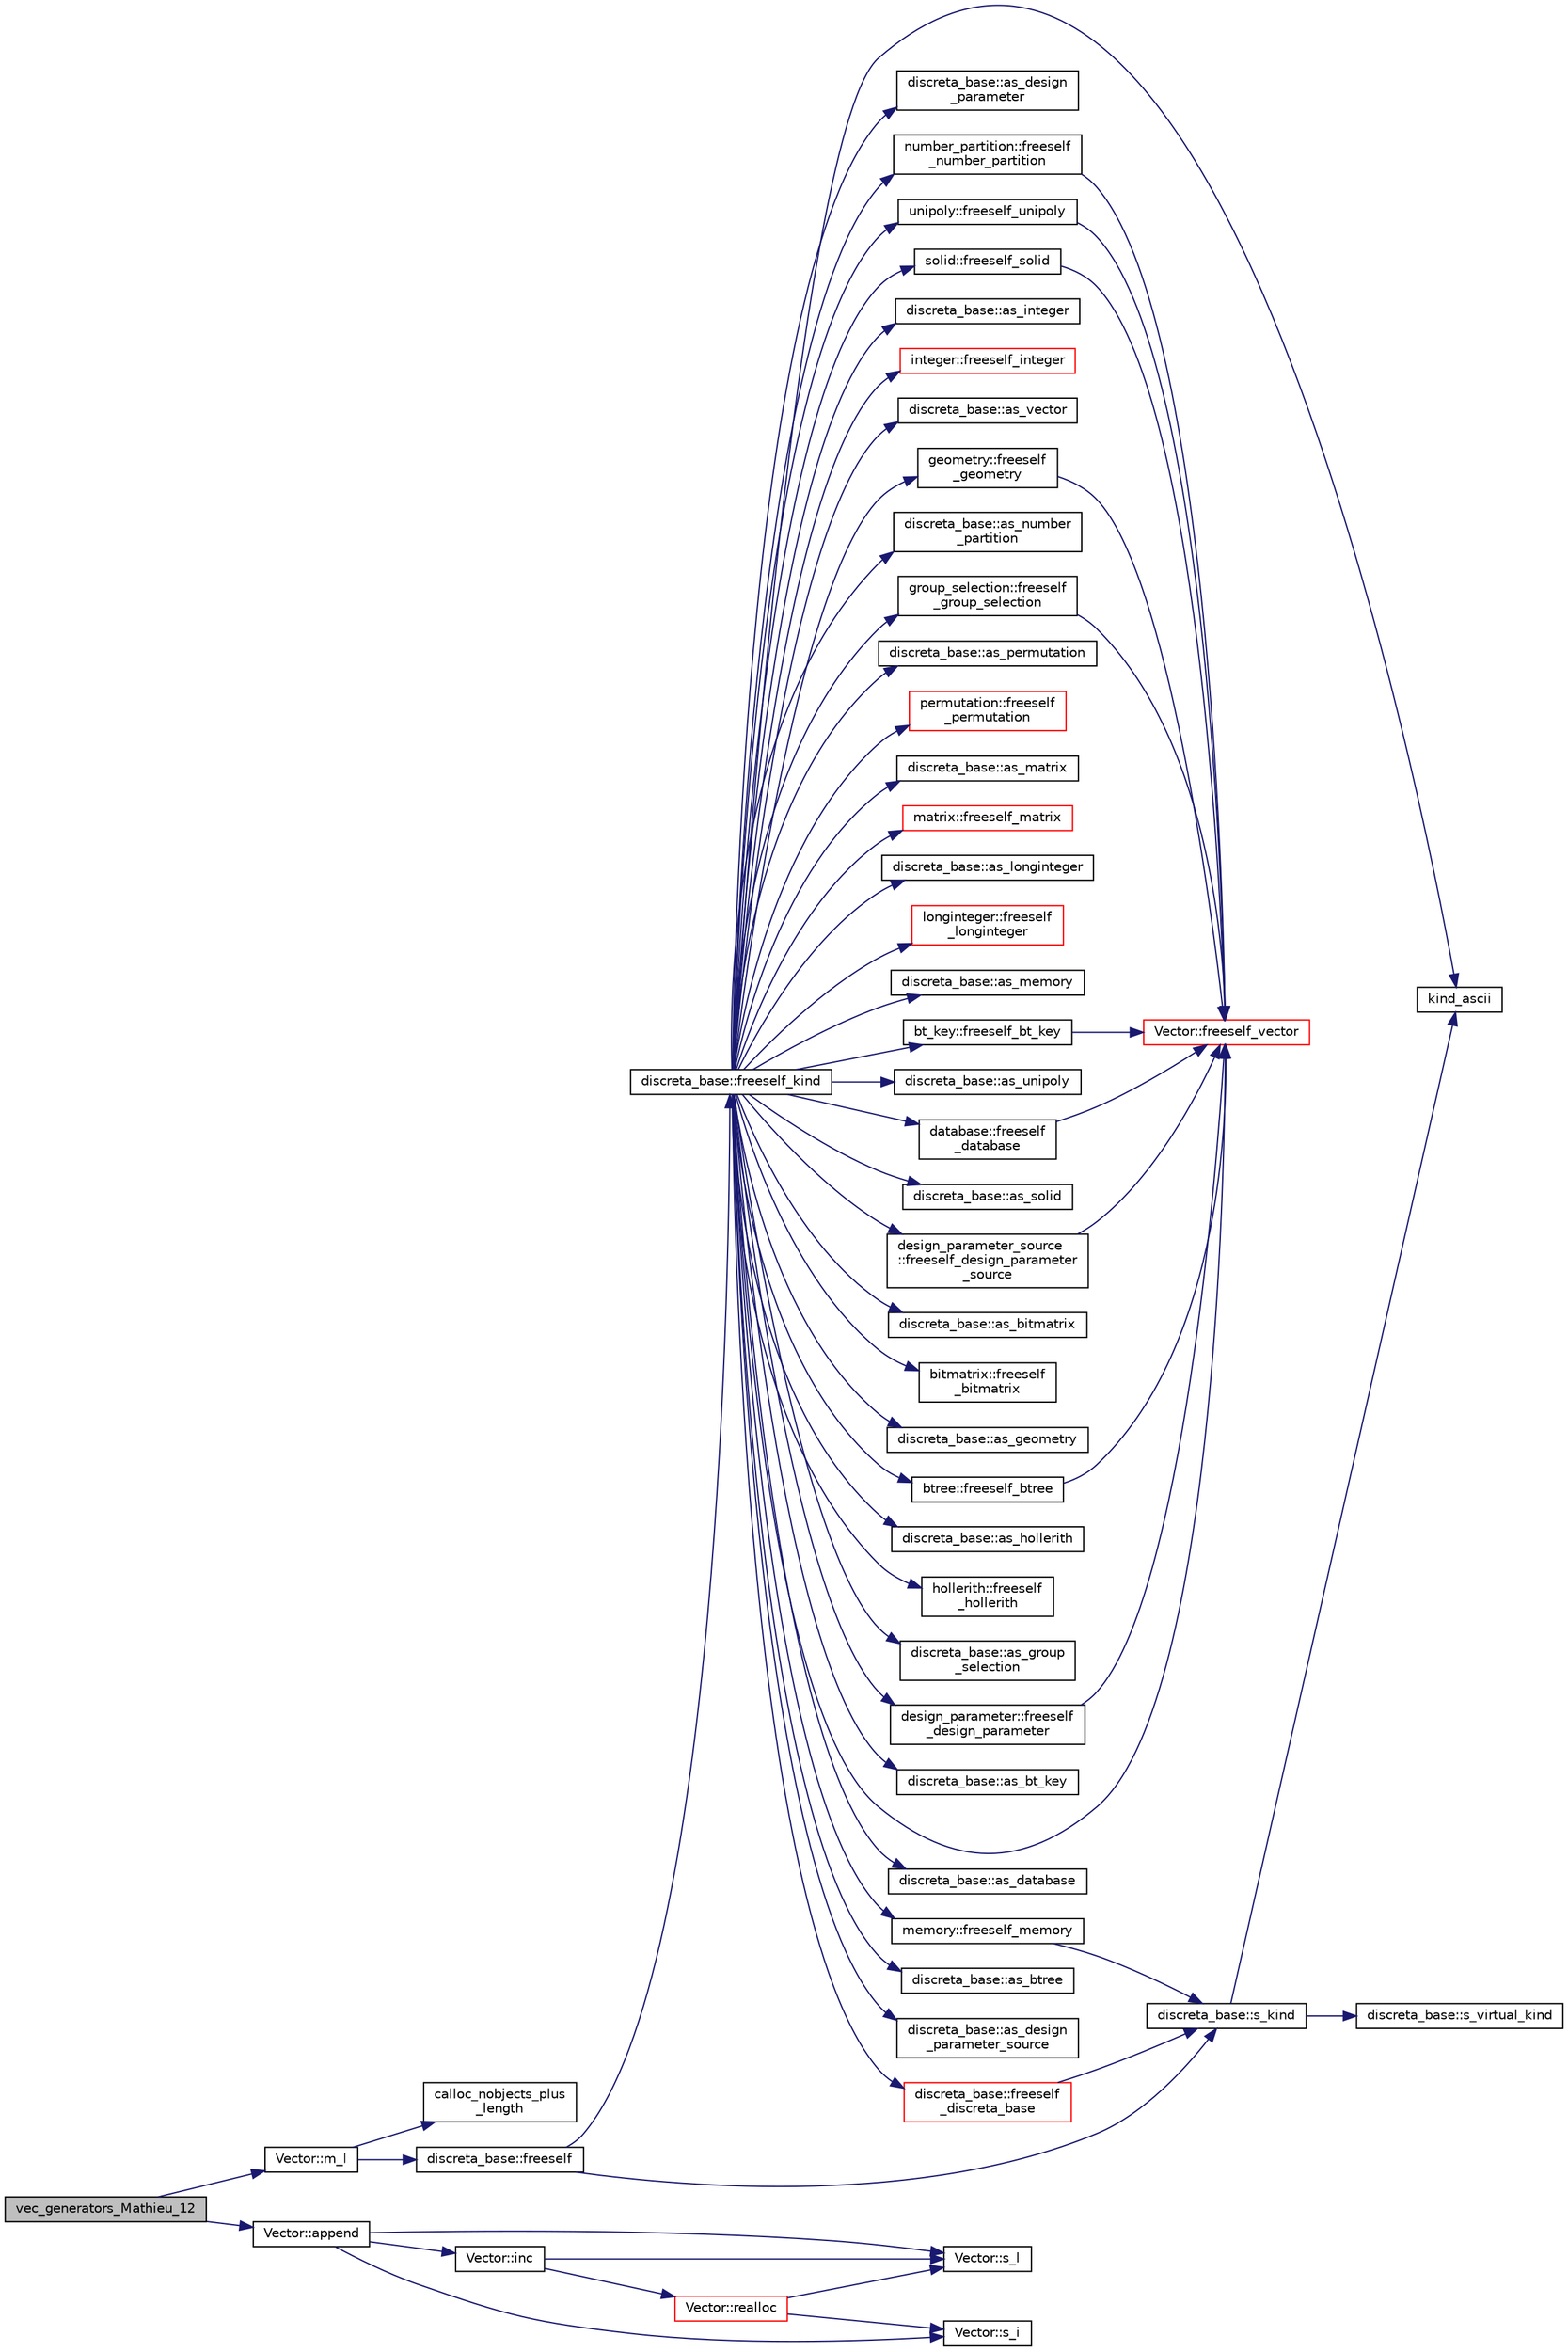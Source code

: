 digraph "vec_generators_Mathieu_12"
{
  edge [fontname="Helvetica",fontsize="10",labelfontname="Helvetica",labelfontsize="10"];
  node [fontname="Helvetica",fontsize="10",shape=record];
  rankdir="LR";
  Node2099 [label="vec_generators_Mathieu_12",height=0.2,width=0.4,color="black", fillcolor="grey75", style="filled", fontcolor="black"];
  Node2099 -> Node2100 [color="midnightblue",fontsize="10",style="solid",fontname="Helvetica"];
  Node2100 [label="Vector::m_l",height=0.2,width=0.4,color="black", fillcolor="white", style="filled",URL="$d5/db2/class_vector.html#a00f5520c2a6b4f5282a1a8bcf8ea74eb"];
  Node2100 -> Node2101 [color="midnightblue",fontsize="10",style="solid",fontname="Helvetica"];
  Node2101 [label="discreta_base::freeself",height=0.2,width=0.4,color="black", fillcolor="white", style="filled",URL="$d7/d71/classdiscreta__base.html#a9a3c9501a562293b5667c11b9174d6e5"];
  Node2101 -> Node2102 [color="midnightblue",fontsize="10",style="solid",fontname="Helvetica"];
  Node2102 [label="discreta_base::freeself_kind",height=0.2,width=0.4,color="black", fillcolor="white", style="filled",URL="$d7/d71/classdiscreta__base.html#a63a23ada2165b3838fab719ed458cec8"];
  Node2102 -> Node2103 [color="midnightblue",fontsize="10",style="solid",fontname="Helvetica"];
  Node2103 [label="discreta_base::freeself\l_discreta_base",height=0.2,width=0.4,color="red", fillcolor="white", style="filled",URL="$d7/d71/classdiscreta__base.html#a8b1ec2cee4566034441e066dc2c027db"];
  Node2103 -> Node2104 [color="midnightblue",fontsize="10",style="solid",fontname="Helvetica"];
  Node2104 [label="discreta_base::s_kind",height=0.2,width=0.4,color="black", fillcolor="white", style="filled",URL="$d7/d71/classdiscreta__base.html#a8a830025c74adbbc3362418a7c2ba157"];
  Node2104 -> Node2105 [color="midnightblue",fontsize="10",style="solid",fontname="Helvetica"];
  Node2105 [label="discreta_base::s_virtual_kind",height=0.2,width=0.4,color="black", fillcolor="white", style="filled",URL="$d7/d71/classdiscreta__base.html#a52778a6d6943a468be083d0785d418fb"];
  Node2104 -> Node2106 [color="midnightblue",fontsize="10",style="solid",fontname="Helvetica"];
  Node2106 [label="kind_ascii",height=0.2,width=0.4,color="black", fillcolor="white", style="filled",URL="$d9/d60/discreta_8h.html#ad0ce825a9f29bc6cec27e1b64cfe27bf"];
  Node2102 -> Node2110 [color="midnightblue",fontsize="10",style="solid",fontname="Helvetica"];
  Node2110 [label="discreta_base::as_integer",height=0.2,width=0.4,color="black", fillcolor="white", style="filled",URL="$d7/d71/classdiscreta__base.html#a00d7691eaf874fd283d942692fe8dd26"];
  Node2102 -> Node2111 [color="midnightblue",fontsize="10",style="solid",fontname="Helvetica"];
  Node2111 [label="integer::freeself_integer",height=0.2,width=0.4,color="red", fillcolor="white", style="filled",URL="$d0/de5/classinteger.html#a02eb557612c9db1820dd75a77151edc0"];
  Node2102 -> Node2112 [color="midnightblue",fontsize="10",style="solid",fontname="Helvetica"];
  Node2112 [label="discreta_base::as_vector",height=0.2,width=0.4,color="black", fillcolor="white", style="filled",URL="$d7/d71/classdiscreta__base.html#a7bdd6cae39c380b128ee9e17e42cf020"];
  Node2102 -> Node2113 [color="midnightblue",fontsize="10",style="solid",fontname="Helvetica"];
  Node2113 [label="Vector::freeself_vector",height=0.2,width=0.4,color="red", fillcolor="white", style="filled",URL="$d5/db2/class_vector.html#ad55c58937ca8fb342247a2c0fb572d20"];
  Node2102 -> Node2115 [color="midnightblue",fontsize="10",style="solid",fontname="Helvetica"];
  Node2115 [label="discreta_base::as_number\l_partition",height=0.2,width=0.4,color="black", fillcolor="white", style="filled",URL="$d7/d71/classdiscreta__base.html#a307aa09de0e925d46697707968ffab00"];
  Node2102 -> Node2116 [color="midnightblue",fontsize="10",style="solid",fontname="Helvetica"];
  Node2116 [label="number_partition::freeself\l_number_partition",height=0.2,width=0.4,color="black", fillcolor="white", style="filled",URL="$df/d50/classnumber__partition.html#aa74111c1c8cd218b654e7b7c1ca42eb5"];
  Node2116 -> Node2113 [color="midnightblue",fontsize="10",style="solid",fontname="Helvetica"];
  Node2102 -> Node2117 [color="midnightblue",fontsize="10",style="solid",fontname="Helvetica"];
  Node2117 [label="discreta_base::as_permutation",height=0.2,width=0.4,color="black", fillcolor="white", style="filled",URL="$d7/d71/classdiscreta__base.html#aa4e72f36a82984239b12ae831e131098"];
  Node2102 -> Node2118 [color="midnightblue",fontsize="10",style="solid",fontname="Helvetica"];
  Node2118 [label="permutation::freeself\l_permutation",height=0.2,width=0.4,color="red", fillcolor="white", style="filled",URL="$d0/d08/classpermutation.html#a1f86343fa765d71c976d79e5ce372c12"];
  Node2102 -> Node2119 [color="midnightblue",fontsize="10",style="solid",fontname="Helvetica"];
  Node2119 [label="discreta_base::as_matrix",height=0.2,width=0.4,color="black", fillcolor="white", style="filled",URL="$d7/d71/classdiscreta__base.html#ae4d7f56d917a4707b838fbffde6467ff"];
  Node2102 -> Node2120 [color="midnightblue",fontsize="10",style="solid",fontname="Helvetica"];
  Node2120 [label="matrix::freeself_matrix",height=0.2,width=0.4,color="red", fillcolor="white", style="filled",URL="$d1/d8d/classmatrix.html#ab47d61820499f35c15bf82fb6a3b9bd1"];
  Node2102 -> Node2122 [color="midnightblue",fontsize="10",style="solid",fontname="Helvetica"];
  Node2122 [label="discreta_base::as_longinteger",height=0.2,width=0.4,color="black", fillcolor="white", style="filled",URL="$d7/d71/classdiscreta__base.html#a20a094639eb711b10c8694c51937f7cd"];
  Node2102 -> Node2123 [color="midnightblue",fontsize="10",style="solid",fontname="Helvetica"];
  Node2123 [label="longinteger::freeself\l_longinteger",height=0.2,width=0.4,color="red", fillcolor="white", style="filled",URL="$d3/d71/classlonginteger.html#a82006f4b7c6bf897de0387497e16c219"];
  Node2102 -> Node2125 [color="midnightblue",fontsize="10",style="solid",fontname="Helvetica"];
  Node2125 [label="discreta_base::as_memory",height=0.2,width=0.4,color="black", fillcolor="white", style="filled",URL="$d7/d71/classdiscreta__base.html#ad94b2d7dce0cd4fa22db57f6e79c4bd2"];
  Node2102 -> Node2126 [color="midnightblue",fontsize="10",style="solid",fontname="Helvetica"];
  Node2126 [label="memory::freeself_memory",height=0.2,width=0.4,color="black", fillcolor="white", style="filled",URL="$d8/d99/classmemory.html#a19366f9105d79a0e818cc19255d7ef4f"];
  Node2126 -> Node2104 [color="midnightblue",fontsize="10",style="solid",fontname="Helvetica"];
  Node2102 -> Node2127 [color="midnightblue",fontsize="10",style="solid",fontname="Helvetica"];
  Node2127 [label="discreta_base::as_unipoly",height=0.2,width=0.4,color="black", fillcolor="white", style="filled",URL="$d7/d71/classdiscreta__base.html#ad50d8027f039fe5c2478cddb243adc9d"];
  Node2102 -> Node2128 [color="midnightblue",fontsize="10",style="solid",fontname="Helvetica"];
  Node2128 [label="unipoly::freeself_unipoly",height=0.2,width=0.4,color="black", fillcolor="white", style="filled",URL="$d1/d89/classunipoly.html#aad315db6c6adb555a0c63877aab7d27e"];
  Node2128 -> Node2113 [color="midnightblue",fontsize="10",style="solid",fontname="Helvetica"];
  Node2102 -> Node2129 [color="midnightblue",fontsize="10",style="solid",fontname="Helvetica"];
  Node2129 [label="discreta_base::as_solid",height=0.2,width=0.4,color="black", fillcolor="white", style="filled",URL="$d7/d71/classdiscreta__base.html#a1fc5f2b85ec97ab0a69dd64903c970a5"];
  Node2102 -> Node2130 [color="midnightblue",fontsize="10",style="solid",fontname="Helvetica"];
  Node2130 [label="solid::freeself_solid",height=0.2,width=0.4,color="black", fillcolor="white", style="filled",URL="$d8/def/classsolid.html#a84c2f0abd7b24b1cf2ccefa9c99567fe"];
  Node2130 -> Node2113 [color="midnightblue",fontsize="10",style="solid",fontname="Helvetica"];
  Node2102 -> Node2131 [color="midnightblue",fontsize="10",style="solid",fontname="Helvetica"];
  Node2131 [label="discreta_base::as_bitmatrix",height=0.2,width=0.4,color="black", fillcolor="white", style="filled",URL="$d7/d71/classdiscreta__base.html#a071ad54ea8ef6c9d1d15f532e5a76df6"];
  Node2102 -> Node2132 [color="midnightblue",fontsize="10",style="solid",fontname="Helvetica"];
  Node2132 [label="bitmatrix::freeself\l_bitmatrix",height=0.2,width=0.4,color="black", fillcolor="white", style="filled",URL="$de/dc8/classbitmatrix.html#a4b84eed56a244df63819eae6b7ba1eff"];
  Node2102 -> Node2133 [color="midnightblue",fontsize="10",style="solid",fontname="Helvetica"];
  Node2133 [label="discreta_base::as_geometry",height=0.2,width=0.4,color="black", fillcolor="white", style="filled",URL="$d7/d71/classdiscreta__base.html#a38fc7b4cdd830703e9d87354b79bc5c8"];
  Node2102 -> Node2134 [color="midnightblue",fontsize="10",style="solid",fontname="Helvetica"];
  Node2134 [label="geometry::freeself\l_geometry",height=0.2,width=0.4,color="black", fillcolor="white", style="filled",URL="$da/d44/classgeometry.html#a504b1b52d24b4ae00d9fd0b7838b57e6"];
  Node2134 -> Node2113 [color="midnightblue",fontsize="10",style="solid",fontname="Helvetica"];
  Node2102 -> Node2135 [color="midnightblue",fontsize="10",style="solid",fontname="Helvetica"];
  Node2135 [label="discreta_base::as_hollerith",height=0.2,width=0.4,color="black", fillcolor="white", style="filled",URL="$d7/d71/classdiscreta__base.html#a3e66f82711f314710107e2f29e589690"];
  Node2102 -> Node2136 [color="midnightblue",fontsize="10",style="solid",fontname="Helvetica"];
  Node2136 [label="hollerith::freeself\l_hollerith",height=0.2,width=0.4,color="black", fillcolor="white", style="filled",URL="$d8/d99/classhollerith.html#a240d1b30780c9e09323d0b3ad5e2d1f7"];
  Node2102 -> Node2137 [color="midnightblue",fontsize="10",style="solid",fontname="Helvetica"];
  Node2137 [label="discreta_base::as_group\l_selection",height=0.2,width=0.4,color="black", fillcolor="white", style="filled",URL="$d7/d71/classdiscreta__base.html#aae1bac4883c567718bef9fb610abbdc8"];
  Node2102 -> Node2138 [color="midnightblue",fontsize="10",style="solid",fontname="Helvetica"];
  Node2138 [label="group_selection::freeself\l_group_selection",height=0.2,width=0.4,color="black", fillcolor="white", style="filled",URL="$d6/db0/classgroup__selection.html#a778b1a466858bf7f90516eeba1795798"];
  Node2138 -> Node2113 [color="midnightblue",fontsize="10",style="solid",fontname="Helvetica"];
  Node2102 -> Node2139 [color="midnightblue",fontsize="10",style="solid",fontname="Helvetica"];
  Node2139 [label="discreta_base::as_bt_key",height=0.2,width=0.4,color="black", fillcolor="white", style="filled",URL="$d7/d71/classdiscreta__base.html#a2734c6e08dca17cf6588bd5064ec1b9f"];
  Node2102 -> Node2140 [color="midnightblue",fontsize="10",style="solid",fontname="Helvetica"];
  Node2140 [label="bt_key::freeself_bt_key",height=0.2,width=0.4,color="black", fillcolor="white", style="filled",URL="$d1/de5/classbt__key.html#aad1f5a9b943d3ae072f1d09a9bb126c6"];
  Node2140 -> Node2113 [color="midnightblue",fontsize="10",style="solid",fontname="Helvetica"];
  Node2102 -> Node2141 [color="midnightblue",fontsize="10",style="solid",fontname="Helvetica"];
  Node2141 [label="discreta_base::as_database",height=0.2,width=0.4,color="black", fillcolor="white", style="filled",URL="$d7/d71/classdiscreta__base.html#ab055d39d58210a2b03ba3d33703b09a9"];
  Node2102 -> Node2142 [color="midnightblue",fontsize="10",style="solid",fontname="Helvetica"];
  Node2142 [label="database::freeself\l_database",height=0.2,width=0.4,color="black", fillcolor="white", style="filled",URL="$db/d72/classdatabase.html#a4dc263211f9b364e4fa733c8cf53e066"];
  Node2142 -> Node2113 [color="midnightblue",fontsize="10",style="solid",fontname="Helvetica"];
  Node2102 -> Node2143 [color="midnightblue",fontsize="10",style="solid",fontname="Helvetica"];
  Node2143 [label="discreta_base::as_btree",height=0.2,width=0.4,color="black", fillcolor="white", style="filled",URL="$d7/d71/classdiscreta__base.html#a78e76674cef2ec113c17989c11288778"];
  Node2102 -> Node2144 [color="midnightblue",fontsize="10",style="solid",fontname="Helvetica"];
  Node2144 [label="btree::freeself_btree",height=0.2,width=0.4,color="black", fillcolor="white", style="filled",URL="$dd/db0/classbtree.html#af866a69c5f887781efdcd491d71f2c28"];
  Node2144 -> Node2113 [color="midnightblue",fontsize="10",style="solid",fontname="Helvetica"];
  Node2102 -> Node2145 [color="midnightblue",fontsize="10",style="solid",fontname="Helvetica"];
  Node2145 [label="discreta_base::as_design\l_parameter_source",height=0.2,width=0.4,color="black", fillcolor="white", style="filled",URL="$d7/d71/classdiscreta__base.html#a59cbf837c6582ded5bc586265d13d81a"];
  Node2102 -> Node2146 [color="midnightblue",fontsize="10",style="solid",fontname="Helvetica"];
  Node2146 [label="design_parameter_source\l::freeself_design_parameter\l_source",height=0.2,width=0.4,color="black", fillcolor="white", style="filled",URL="$df/d4b/classdesign__parameter__source.html#a61e751fbde5330ede70525d4953bbc79"];
  Node2146 -> Node2113 [color="midnightblue",fontsize="10",style="solid",fontname="Helvetica"];
  Node2102 -> Node2147 [color="midnightblue",fontsize="10",style="solid",fontname="Helvetica"];
  Node2147 [label="discreta_base::as_design\l_parameter",height=0.2,width=0.4,color="black", fillcolor="white", style="filled",URL="$d7/d71/classdiscreta__base.html#aab24ff38ea1c5471ab3de42e014d0f2a"];
  Node2102 -> Node2148 [color="midnightblue",fontsize="10",style="solid",fontname="Helvetica"];
  Node2148 [label="design_parameter::freeself\l_design_parameter",height=0.2,width=0.4,color="black", fillcolor="white", style="filled",URL="$da/d94/classdesign__parameter.html#a0e7274960527530080b673a9d9e53fed"];
  Node2148 -> Node2113 [color="midnightblue",fontsize="10",style="solid",fontname="Helvetica"];
  Node2102 -> Node2106 [color="midnightblue",fontsize="10",style="solid",fontname="Helvetica"];
  Node2101 -> Node2104 [color="midnightblue",fontsize="10",style="solid",fontname="Helvetica"];
  Node2100 -> Node2149 [color="midnightblue",fontsize="10",style="solid",fontname="Helvetica"];
  Node2149 [label="calloc_nobjects_plus\l_length",height=0.2,width=0.4,color="black", fillcolor="white", style="filled",URL="$d9/d60/discreta_8h.html#a71599d54c8c17dfa065a363f5cdd0aa4"];
  Node2099 -> Node2150 [color="midnightblue",fontsize="10",style="solid",fontname="Helvetica"];
  Node2150 [label="Vector::append",height=0.2,width=0.4,color="black", fillcolor="white", style="filled",URL="$d5/db2/class_vector.html#aec80be90cd2cbfe79267220113b679c4"];
  Node2150 -> Node2151 [color="midnightblue",fontsize="10",style="solid",fontname="Helvetica"];
  Node2151 [label="Vector::s_l",height=0.2,width=0.4,color="black", fillcolor="white", style="filled",URL="$d5/db2/class_vector.html#ad2dc082288f858d22a528832289e0704"];
  Node2150 -> Node2152 [color="midnightblue",fontsize="10",style="solid",fontname="Helvetica"];
  Node2152 [label="Vector::inc",height=0.2,width=0.4,color="black", fillcolor="white", style="filled",URL="$d5/db2/class_vector.html#a5f6fe0531bc3d9829becd8503e4156a3"];
  Node2152 -> Node2153 [color="midnightblue",fontsize="10",style="solid",fontname="Helvetica"];
  Node2153 [label="Vector::realloc",height=0.2,width=0.4,color="red", fillcolor="white", style="filled",URL="$d5/db2/class_vector.html#a00aff28a4a7cacc8c5aaf44b6f3fb3a5"];
  Node2153 -> Node2151 [color="midnightblue",fontsize="10",style="solid",fontname="Helvetica"];
  Node2153 -> Node2154 [color="midnightblue",fontsize="10",style="solid",fontname="Helvetica"];
  Node2154 [label="Vector::s_i",height=0.2,width=0.4,color="black", fillcolor="white", style="filled",URL="$d5/db2/class_vector.html#a1c4fe1752523df8119f70dd550244871"];
  Node2152 -> Node2151 [color="midnightblue",fontsize="10",style="solid",fontname="Helvetica"];
  Node2150 -> Node2154 [color="midnightblue",fontsize="10",style="solid",fontname="Helvetica"];
}
